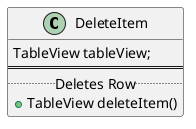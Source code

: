 @startuml
class DeleteItem{
TableView tableView;
==
.. Deletes Row ..
+ TableView deleteItem()
}

@enduml